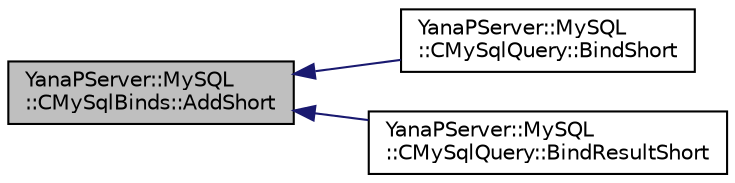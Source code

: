 digraph "YanaPServer::MySQL::CMySqlBinds::AddShort"
{
  edge [fontname="Helvetica",fontsize="10",labelfontname="Helvetica",labelfontsize="10"];
  node [fontname="Helvetica",fontsize="10",shape=record];
  rankdir="LR";
  Node19 [label="YanaPServer::MySQL\l::CMySqlBinds::AddShort",height=0.2,width=0.4,color="black", fillcolor="grey75", style="filled", fontcolor="black"];
  Node19 -> Node20 [dir="back",color="midnightblue",fontsize="10",style="solid",fontname="Helvetica"];
  Node20 [label="YanaPServer::MySQL\l::CMySqlQuery::BindShort",height=0.2,width=0.4,color="black", fillcolor="white", style="filled",URL="$class_yana_p_server_1_1_my_s_q_l_1_1_c_my_sql_query.html#a79e0eda8f3c7f58bee38447c77ecfea1",tooltip="short型のバインド "];
  Node19 -> Node21 [dir="back",color="midnightblue",fontsize="10",style="solid",fontname="Helvetica"];
  Node21 [label="YanaPServer::MySQL\l::CMySqlQuery::BindResultShort",height=0.2,width=0.4,color="black", fillcolor="white", style="filled",URL="$class_yana_p_server_1_1_my_s_q_l_1_1_c_my_sql_query.html#adf6891f6b7487e3be68ac81912b0a034",tooltip="結果のshort型のバインド "];
}
